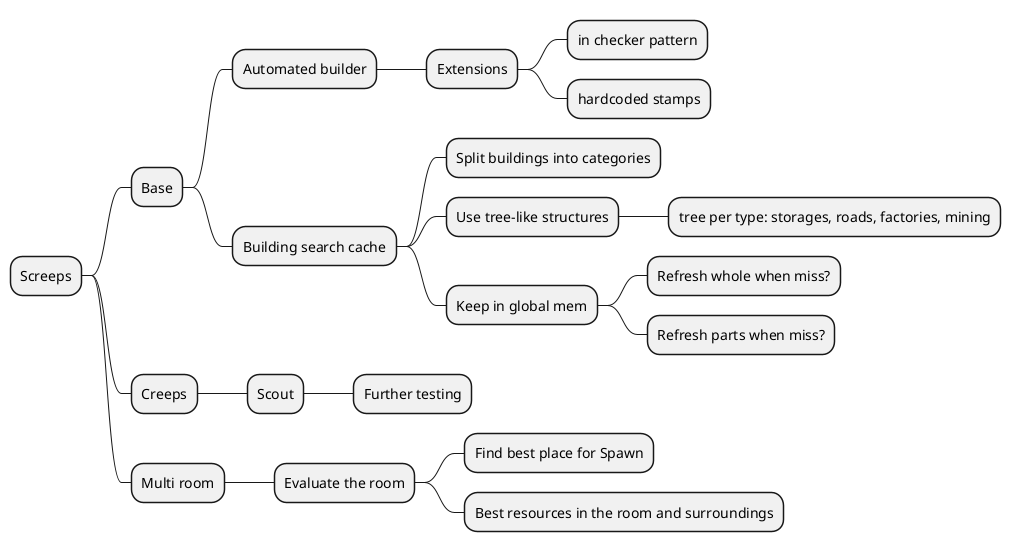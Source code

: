 @startmindmap
* Screeps

** Base
*** Automated builder
**** Extensions
***** in checker pattern
***** hardcoded stamps
*** Building search cache
**** Split buildings into categories
**** Use tree-like structures
***** tree per type: storages, roads, factories, mining
**** Keep in global mem
***** Refresh whole when miss?
***** Refresh parts when miss?

** Creeps
*** Scout
**** Further testing

** Multi room
*** Evaluate the room
**** Find best place for Spawn
**** Best resources in the room and surroundings

@endmindmap

